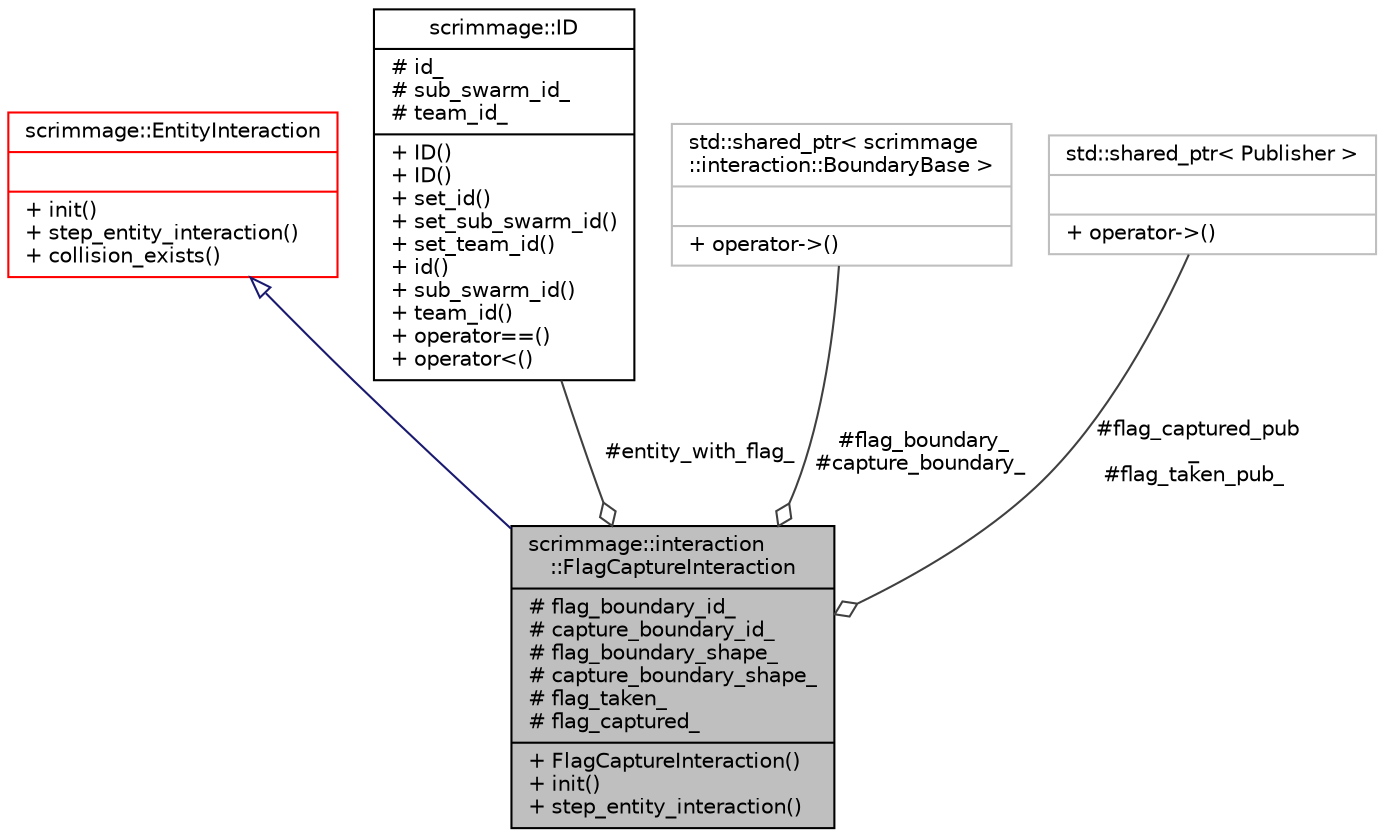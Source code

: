 digraph "scrimmage::interaction::FlagCaptureInteraction"
{
 // LATEX_PDF_SIZE
  edge [fontname="Helvetica",fontsize="10",labelfontname="Helvetica",labelfontsize="10"];
  node [fontname="Helvetica",fontsize="10",shape=record];
  Node1 [label="{scrimmage::interaction\l::FlagCaptureInteraction\n|# flag_boundary_id_\l# capture_boundary_id_\l# flag_boundary_shape_\l# capture_boundary_shape_\l# flag_taken_\l# flag_captured_\l|+ FlagCaptureInteraction()\l+ init()\l+ step_entity_interaction()\l}",height=0.2,width=0.4,color="black", fillcolor="grey75", style="filled", fontcolor="black",tooltip=" "];
  Node2 -> Node1 [dir="back",color="midnightblue",fontsize="10",style="solid",arrowtail="onormal",fontname="Helvetica"];
  Node2 [label="{scrimmage::EntityInteraction\n||+ init()\l+ step_entity_interaction()\l+ collision_exists()\l}",height=0.2,width=0.4,color="red", fillcolor="white", style="filled",URL="$classscrimmage_1_1EntityInteraction.html",tooltip=" "];
  Node36 -> Node1 [color="grey25",fontsize="10",style="solid",label=" #entity_with_flag_" ,arrowhead="odiamond",fontname="Helvetica"];
  Node36 [label="{scrimmage::ID\n|# id_\l# sub_swarm_id_\l# team_id_\l|+ ID()\l+ ID()\l+ set_id()\l+ set_sub_swarm_id()\l+ set_team_id()\l+ id()\l+ sub_swarm_id()\l+ team_id()\l+ operator==()\l+ operator\<()\l}",height=0.2,width=0.4,color="black", fillcolor="white", style="filled",URL="$classscrimmage_1_1ID.html",tooltip=" "];
  Node93 -> Node1 [color="grey25",fontsize="10",style="solid",label=" #flag_boundary_\n#capture_boundary_" ,arrowhead="odiamond",fontname="Helvetica"];
  Node93 [label="{std::shared_ptr\< scrimmage\l::interaction::BoundaryBase \>\n||+ operator-\>()\l}",height=0.2,width=0.4,color="grey75", fillcolor="white", style="filled",tooltip=" "];
  Node97 -> Node1 [color="grey25",fontsize="10",style="solid",label=" #flag_captured_pub\l_\n#flag_taken_pub_" ,arrowhead="odiamond",fontname="Helvetica"];
  Node97 [label="{std::shared_ptr\< Publisher \>\n||+ operator-\>()\l}",height=0.2,width=0.4,color="grey75", fillcolor="white", style="filled",tooltip=" "];
}
